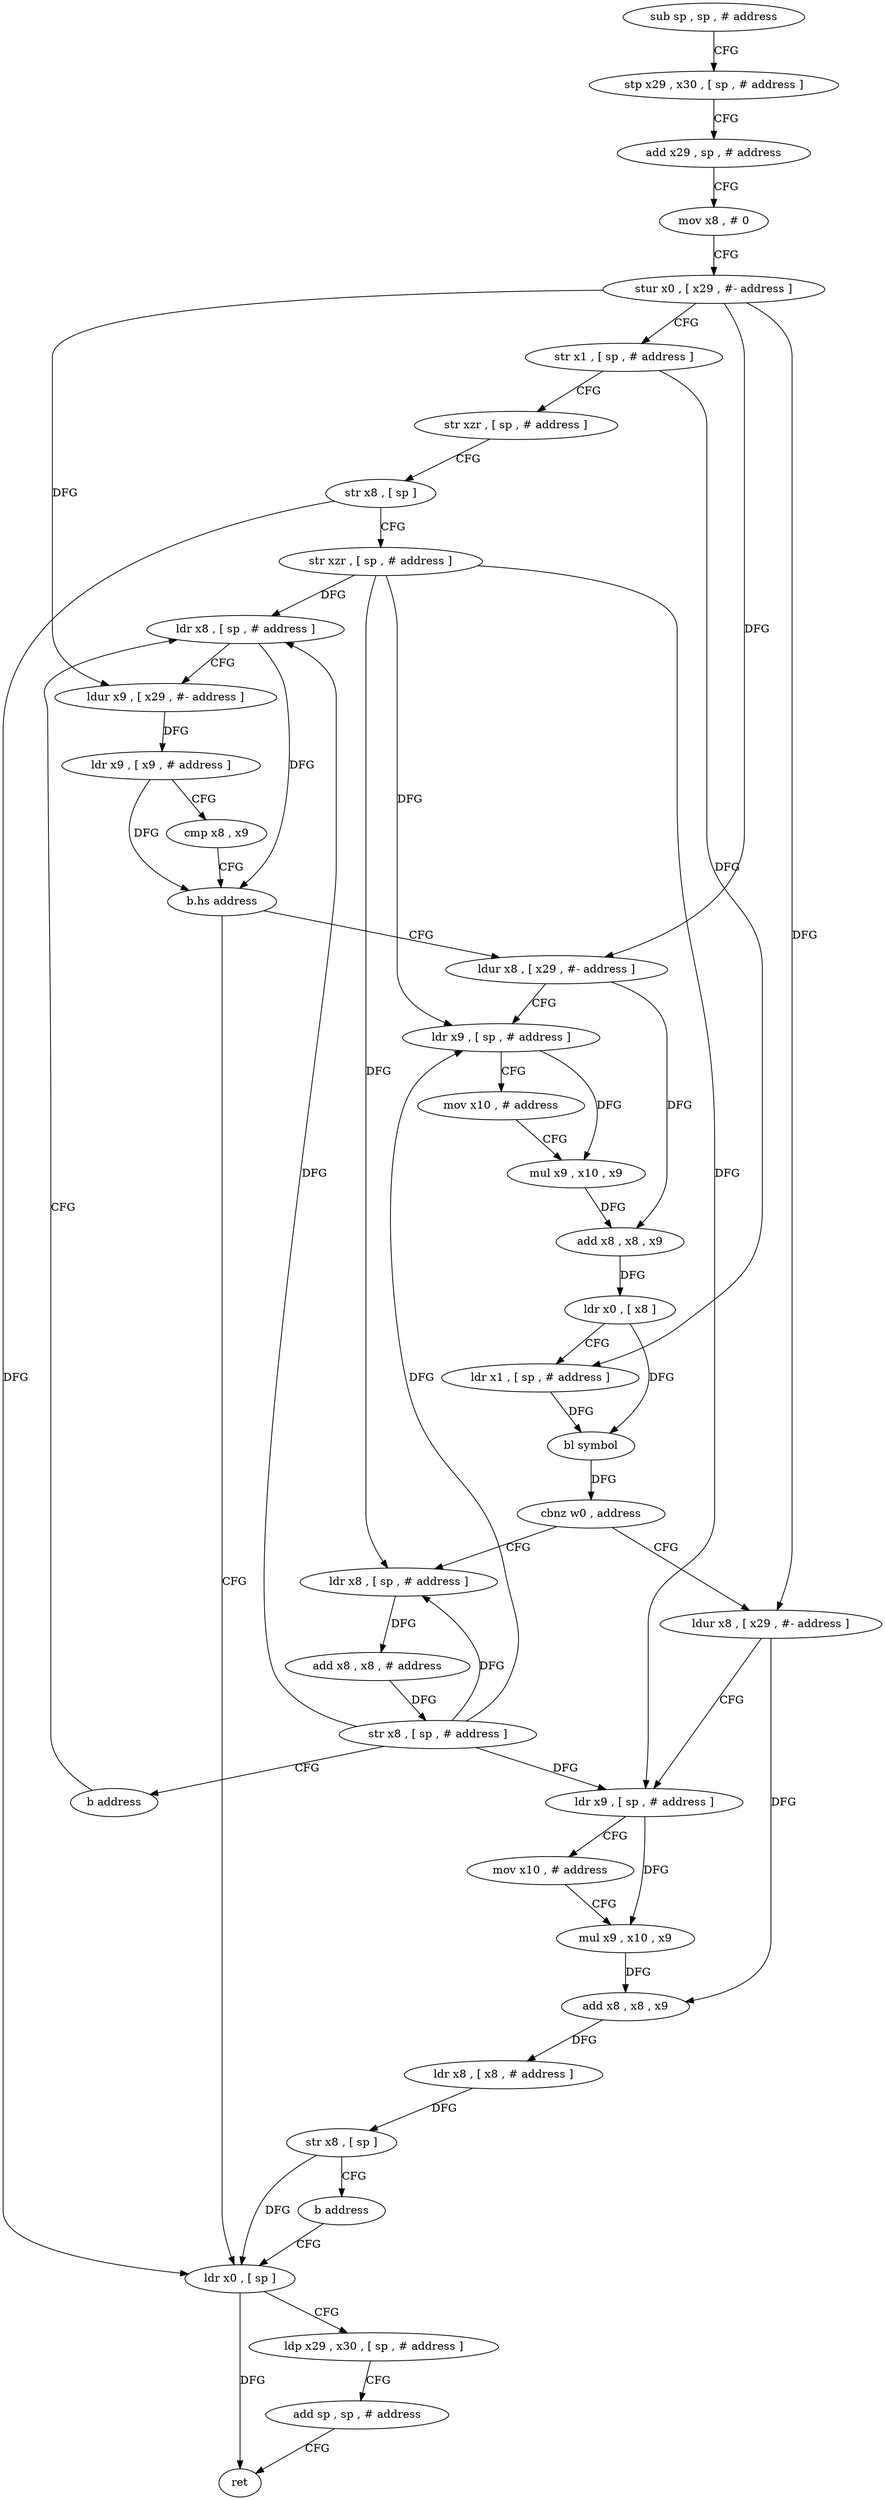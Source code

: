 digraph "func" {
"181640" [label = "sub sp , sp , # address" ]
"181644" [label = "stp x29 , x30 , [ sp , # address ]" ]
"181648" [label = "add x29 , sp , # address" ]
"181652" [label = "mov x8 , # 0" ]
"181656" [label = "stur x0 , [ x29 , #- address ]" ]
"181660" [label = "str x1 , [ sp , # address ]" ]
"181664" [label = "str xzr , [ sp , # address ]" ]
"181668" [label = "str x8 , [ sp ]" ]
"181672" [label = "str xzr , [ sp , # address ]" ]
"181676" [label = "ldr x8 , [ sp , # address ]" ]
"181780" [label = "ldr x0 , [ sp ]" ]
"181784" [label = "ldp x29 , x30 , [ sp , # address ]" ]
"181788" [label = "add sp , sp , # address" ]
"181792" [label = "ret" ]
"181696" [label = "ldur x8 , [ x29 , #- address ]" ]
"181700" [label = "ldr x9 , [ sp , # address ]" ]
"181704" [label = "mov x10 , # address" ]
"181708" [label = "mul x9 , x10 , x9" ]
"181712" [label = "add x8 , x8 , x9" ]
"181716" [label = "ldr x0 , [ x8 ]" ]
"181720" [label = "ldr x1 , [ sp , # address ]" ]
"181724" [label = "bl symbol" ]
"181728" [label = "cbnz w0 , address" ]
"181764" [label = "ldr x8 , [ sp , # address ]" ]
"181732" [label = "ldur x8 , [ x29 , #- address ]" ]
"181768" [label = "add x8 , x8 , # address" ]
"181772" [label = "str x8 , [ sp , # address ]" ]
"181776" [label = "b address" ]
"181736" [label = "ldr x9 , [ sp , # address ]" ]
"181740" [label = "mov x10 , # address" ]
"181744" [label = "mul x9 , x10 , x9" ]
"181748" [label = "add x8 , x8 , x9" ]
"181752" [label = "ldr x8 , [ x8 , # address ]" ]
"181756" [label = "str x8 , [ sp ]" ]
"181760" [label = "b address" ]
"181680" [label = "ldur x9 , [ x29 , #- address ]" ]
"181684" [label = "ldr x9 , [ x9 , # address ]" ]
"181688" [label = "cmp x8 , x9" ]
"181692" [label = "b.hs address" ]
"181640" -> "181644" [ label = "CFG" ]
"181644" -> "181648" [ label = "CFG" ]
"181648" -> "181652" [ label = "CFG" ]
"181652" -> "181656" [ label = "CFG" ]
"181656" -> "181660" [ label = "CFG" ]
"181656" -> "181680" [ label = "DFG" ]
"181656" -> "181696" [ label = "DFG" ]
"181656" -> "181732" [ label = "DFG" ]
"181660" -> "181664" [ label = "CFG" ]
"181660" -> "181720" [ label = "DFG" ]
"181664" -> "181668" [ label = "CFG" ]
"181668" -> "181672" [ label = "CFG" ]
"181668" -> "181780" [ label = "DFG" ]
"181672" -> "181676" [ label = "DFG" ]
"181672" -> "181700" [ label = "DFG" ]
"181672" -> "181764" [ label = "DFG" ]
"181672" -> "181736" [ label = "DFG" ]
"181676" -> "181680" [ label = "CFG" ]
"181676" -> "181692" [ label = "DFG" ]
"181780" -> "181784" [ label = "CFG" ]
"181780" -> "181792" [ label = "DFG" ]
"181784" -> "181788" [ label = "CFG" ]
"181788" -> "181792" [ label = "CFG" ]
"181696" -> "181700" [ label = "CFG" ]
"181696" -> "181712" [ label = "DFG" ]
"181700" -> "181704" [ label = "CFG" ]
"181700" -> "181708" [ label = "DFG" ]
"181704" -> "181708" [ label = "CFG" ]
"181708" -> "181712" [ label = "DFG" ]
"181712" -> "181716" [ label = "DFG" ]
"181716" -> "181720" [ label = "CFG" ]
"181716" -> "181724" [ label = "DFG" ]
"181720" -> "181724" [ label = "DFG" ]
"181724" -> "181728" [ label = "DFG" ]
"181728" -> "181764" [ label = "CFG" ]
"181728" -> "181732" [ label = "CFG" ]
"181764" -> "181768" [ label = "DFG" ]
"181732" -> "181736" [ label = "CFG" ]
"181732" -> "181748" [ label = "DFG" ]
"181768" -> "181772" [ label = "DFG" ]
"181772" -> "181776" [ label = "CFG" ]
"181772" -> "181676" [ label = "DFG" ]
"181772" -> "181700" [ label = "DFG" ]
"181772" -> "181764" [ label = "DFG" ]
"181772" -> "181736" [ label = "DFG" ]
"181776" -> "181676" [ label = "CFG" ]
"181736" -> "181740" [ label = "CFG" ]
"181736" -> "181744" [ label = "DFG" ]
"181740" -> "181744" [ label = "CFG" ]
"181744" -> "181748" [ label = "DFG" ]
"181748" -> "181752" [ label = "DFG" ]
"181752" -> "181756" [ label = "DFG" ]
"181756" -> "181760" [ label = "CFG" ]
"181756" -> "181780" [ label = "DFG" ]
"181760" -> "181780" [ label = "CFG" ]
"181680" -> "181684" [ label = "DFG" ]
"181684" -> "181688" [ label = "CFG" ]
"181684" -> "181692" [ label = "DFG" ]
"181688" -> "181692" [ label = "CFG" ]
"181692" -> "181780" [ label = "CFG" ]
"181692" -> "181696" [ label = "CFG" ]
}
